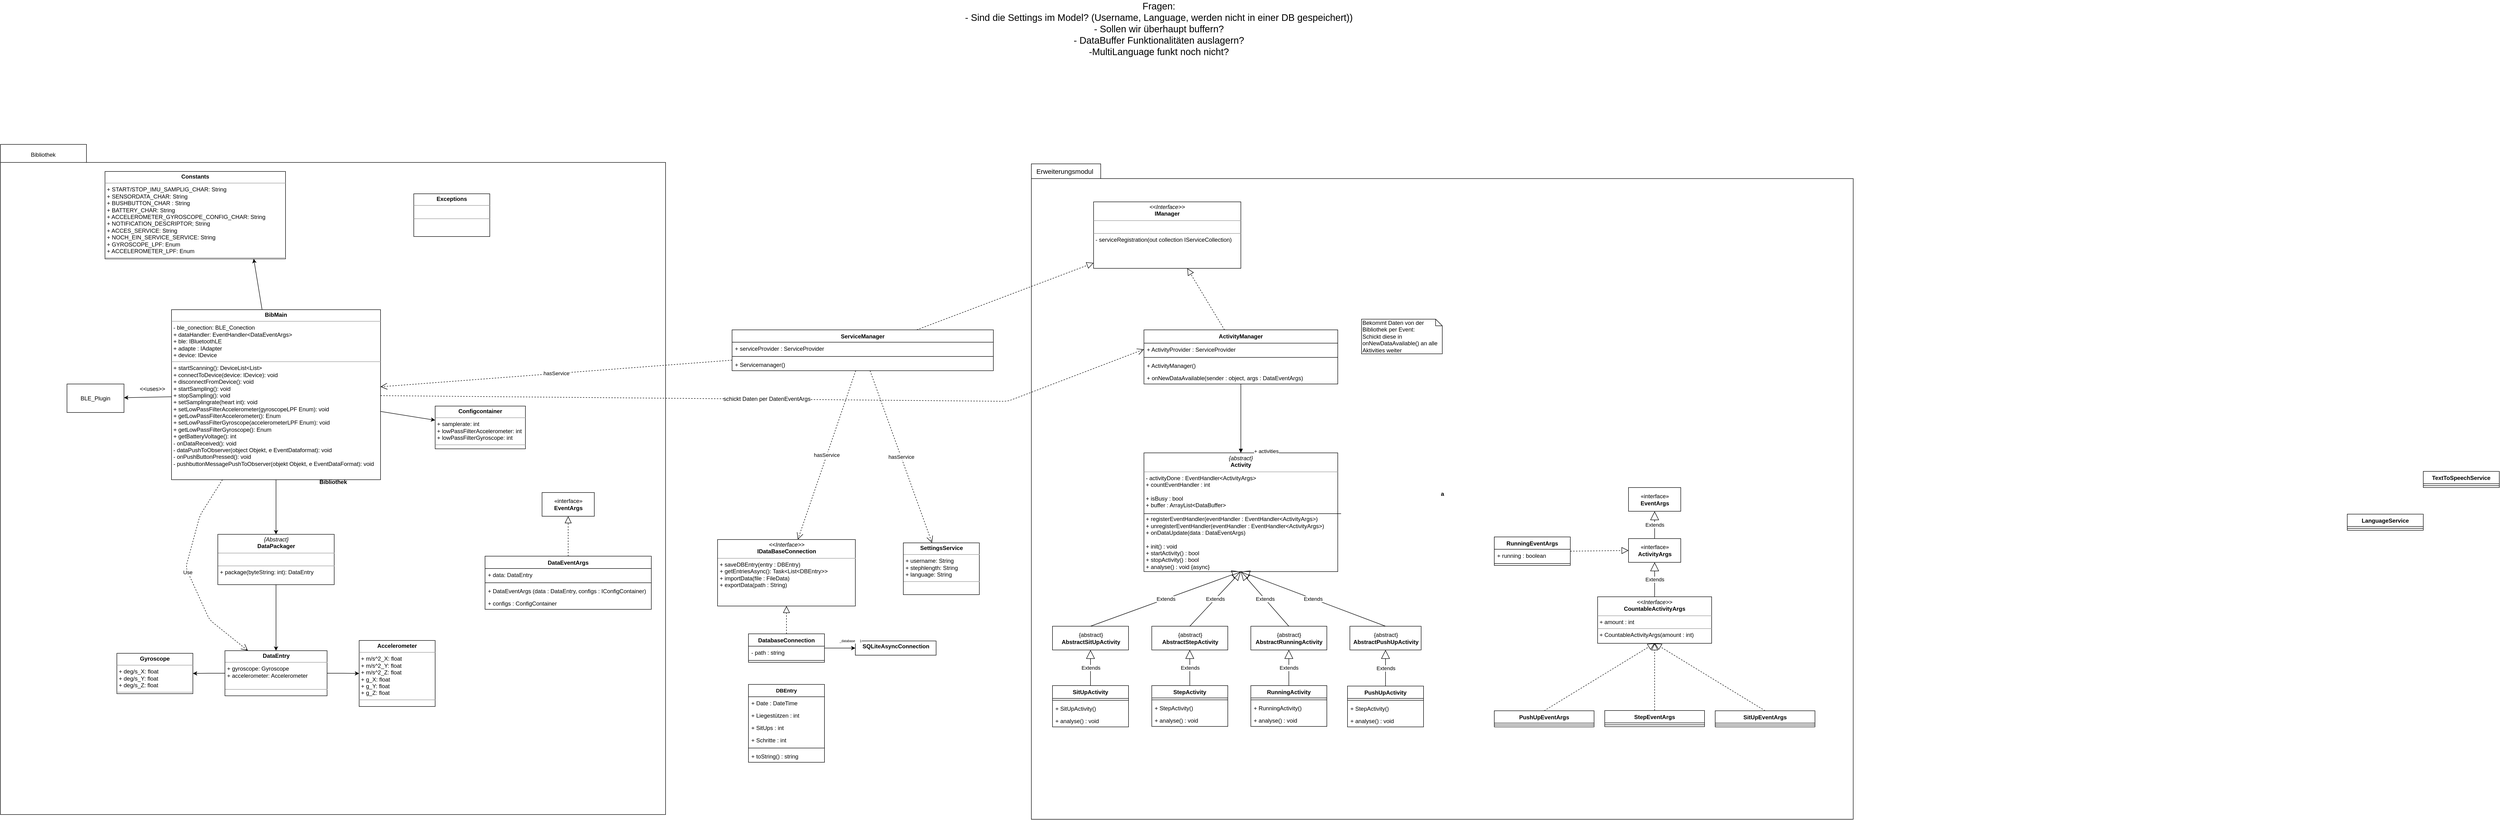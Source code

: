 <mxfile version="12.4.0" type="device" pages="1"><diagram id="adMyBay1lu6xidjCouD3" name="Model"><mxGraphModel dx="3846" dy="1765" grid="1" gridSize="10" guides="1" tooltips="1" connect="1" arrows="1" fold="1" page="1" pageScale="1" pageWidth="850" pageHeight="1100" math="0" shadow="0"><root><mxCell id="0"/><mxCell id="1" parent="0"/><mxCell id="sXvjfolYUnGrp_yOVfev-73" value="Bibliothek" style="shape=folder;fontStyle=1;spacingTop=10;tabWidth=181;tabHeight=38;tabPosition=left;html=1;strokeColor=#000000;strokeWidth=1;fontSize=12;" parent="1" vertex="1"><mxGeometry x="-2360" y="-41" width="1400" height="1411" as="geometry"/></mxCell><mxCell id="gOupwa7_WCO_5UHda2sZ-10" value="hasService" style="endArrow=open;endSize=12;dashed=1;html=1;" parent="1" source="sXvjfolYUnGrp_yOVfev-64" target="4jUEhYQWBBL92VZrlt_O-1" edge="1"><mxGeometry width="160" relative="1" as="geometry"><mxPoint x="-559.77" y="126" as="sourcePoint"/><mxPoint x="-800" y="235" as="targetPoint"/></mxGeometry></mxCell><mxCell id="w5dEuc_NeuzI3938pT3K-1" value="a" style="shape=folder;fontStyle=1;spacingTop=10;tabWidth=146;tabHeight=31;tabPosition=left;html=1;" parent="1" vertex="1"><mxGeometry x="-190" width="1730" height="1380" as="geometry"/></mxCell><mxCell id="1QQ3cwLplbujhVV3ZzxS-37" value="«interface»&lt;br&gt;&lt;b&gt;EventArgs&lt;/b&gt;" style="html=1;" parent="1" vertex="1"><mxGeometry x="-1220" y="692" width="110" height="50" as="geometry"/></mxCell><mxCell id="1QQ3cwLplbujhVV3ZzxS-43" value="" style="endArrow=block;dashed=1;endFill=0;endSize=12;html=1;exitX=0.5;exitY=0;exitDx=0;exitDy=0;" parent="1" source="1QQ3cwLplbujhVV3ZzxS-32" target="1QQ3cwLplbujhVV3ZzxS-37" edge="1"><mxGeometry width="160" relative="1" as="geometry"><mxPoint x="-1685" y="-398.5" as="sourcePoint"/><mxPoint x="-1525" y="-398.5" as="targetPoint"/></mxGeometry></mxCell><mxCell id="1QQ3cwLplbujhVV3ZzxS-45" value="&lt;p style=&quot;margin: 0px ; margin-top: 4px ; text-align: center&quot;&gt;&lt;i&gt;{abstract}&lt;/i&gt;&lt;br&gt;&lt;b&gt;Activity&lt;/b&gt;&lt;/p&gt;&lt;hr size=&quot;1&quot;&gt;&lt;p style=&quot;margin: 0px ; margin-left: 4px&quot;&gt;&lt;span&gt;- activityDone : EventHandler&amp;lt;ActivityArgs&amp;gt;&lt;/span&gt;&lt;br&gt;&lt;/p&gt;&lt;p style=&quot;margin: 0px ; margin-left: 4px&quot;&gt;&lt;span&gt;+ countEventHandler : int&lt;/span&gt;&lt;/p&gt;&lt;p style=&quot;margin: 0px ; margin-left: 4px&quot;&gt;&lt;br&gt;&lt;/p&gt;&lt;p style=&quot;margin: 0px ; margin-left: 4px&quot;&gt;&lt;span&gt;+ isBusy : bool&lt;/span&gt;&lt;/p&gt;&lt;p style=&quot;margin: 0px ; margin-left: 4px&quot;&gt;&lt;span&gt;+ buffer : ArrayList&amp;lt;DataBuffer&amp;gt;&amp;nbsp;&lt;/span&gt;&lt;/p&gt;&lt;p style=&quot;margin: 0px ; margin-left: 4px&quot;&gt;&lt;span&gt;&lt;br&gt;&lt;/span&gt;&lt;/p&gt;&lt;p style=&quot;margin: 0px ; margin-left: 4px&quot;&gt;&lt;span&gt;+ registerEventHandler(eventHandler : EventHandler&amp;lt;ActivityArgs&amp;gt;)&lt;/span&gt;&lt;/p&gt;&lt;p style=&quot;margin: 0px ; margin-left: 4px&quot;&gt;+ unregisterEventHandler(eventHandler : EventHandler&amp;lt;ActivityArgs&amp;gt;)&lt;/p&gt;&lt;p style=&quot;margin: 0px ; margin-left: 4px&quot;&gt;+ onDataUpdate(data : DataEventArgs)&lt;br&gt;&lt;/p&gt;&lt;p style=&quot;margin: 0px ; margin-left: 4px&quot;&gt;&lt;br&gt;&lt;/p&gt;&lt;p style=&quot;margin: 0px ; margin-left: 4px&quot;&gt;+ init() : void&lt;/p&gt;&lt;p style=&quot;margin: 0px ; margin-left: 4px&quot;&gt;&lt;span&gt;+ startActivity() : bool&lt;/span&gt;&lt;/p&gt;&lt;p style=&quot;margin: 0px ; margin-left: 4px&quot;&gt;&lt;span&gt;+ stopActivity() : bool&lt;/span&gt;&lt;/p&gt;&lt;p style=&quot;margin: 0px ; margin-left: 4px&quot;&gt;+ analyse() : void {async}&lt;span&gt;&lt;br&gt;&lt;/span&gt;&lt;/p&gt;&lt;p style=&quot;margin: 0px ; margin-left: 4px&quot;&gt;&lt;br&gt;&lt;/p&gt;" style="verticalAlign=top;align=left;overflow=fill;fontSize=12;fontFamily=Helvetica;html=1;" parent="1" vertex="1"><mxGeometry x="47" y="608.5" width="408" height="250" as="geometry"/></mxCell><mxCell id="1QQ3cwLplbujhVV3ZzxS-46" value="PushUpActivity" style="swimlane;fontStyle=1;align=center;verticalAlign=top;childLayout=stackLayout;horizontal=1;startSize=26;horizontalStack=0;resizeParent=1;resizeParentMax=0;resizeLast=0;collapsible=1;marginBottom=0;" parent="1" vertex="1"><mxGeometry x="475.5" y="1099.5" width="160" height="86" as="geometry"/></mxCell><mxCell id="1QQ3cwLplbujhVV3ZzxS-48" value="" style="line;strokeWidth=1;fillColor=none;align=left;verticalAlign=middle;spacingTop=-1;spacingLeft=3;spacingRight=3;rotatable=0;labelPosition=right;points=[];portConstraint=eastwest;" parent="1QQ3cwLplbujhVV3ZzxS-46" vertex="1"><mxGeometry y="26" width="160" height="8" as="geometry"/></mxCell><mxCell id="1QQ3cwLplbujhVV3ZzxS-112" value="+ StepActivity()" style="text;strokeColor=none;fillColor=none;align=left;verticalAlign=top;spacingLeft=4;spacingRight=4;overflow=hidden;rotatable=0;points=[[0,0.5],[1,0.5]];portConstraint=eastwest;" parent="1QQ3cwLplbujhVV3ZzxS-46" vertex="1"><mxGeometry y="34" width="160" height="26" as="geometry"/></mxCell><mxCell id="1QQ3cwLplbujhVV3ZzxS-114" value="+ analyse() : void" style="text;strokeColor=none;fillColor=none;align=left;verticalAlign=top;spacingLeft=4;spacingRight=4;overflow=hidden;rotatable=0;points=[[0,0.5],[1,0.5]];portConstraint=eastwest;" parent="1QQ3cwLplbujhVV3ZzxS-46" vertex="1"><mxGeometry y="60" width="160" height="26" as="geometry"/></mxCell><mxCell id="1QQ3cwLplbujhVV3ZzxS-94" value="RunningActivity" style="swimlane;fontStyle=1;align=center;verticalAlign=top;childLayout=stackLayout;horizontal=1;startSize=26;horizontalStack=0;resizeParent=1;resizeParentMax=0;resizeLast=0;collapsible=1;marginBottom=0;" parent="1" vertex="1"><mxGeometry x="272" y="1098.5" width="160" height="86" as="geometry"/></mxCell><mxCell id="1QQ3cwLplbujhVV3ZzxS-96" value="" style="line;strokeWidth=1;fillColor=none;align=left;verticalAlign=middle;spacingTop=-1;spacingLeft=3;spacingRight=3;rotatable=0;labelPosition=right;points=[];portConstraint=eastwest;" parent="1QQ3cwLplbujhVV3ZzxS-94" vertex="1"><mxGeometry y="26" width="160" height="8" as="geometry"/></mxCell><mxCell id="1QQ3cwLplbujhVV3ZzxS-97" value="+ RunningActivity()" style="text;strokeColor=none;fillColor=none;align=left;verticalAlign=top;spacingLeft=4;spacingRight=4;overflow=hidden;rotatable=0;points=[[0,0.5],[1,0.5]];portConstraint=eastwest;" parent="1QQ3cwLplbujhVV3ZzxS-94" vertex="1"><mxGeometry y="34" width="160" height="26" as="geometry"/></mxCell><mxCell id="1QQ3cwLplbujhVV3ZzxS-113" value="+ analyse() : void" style="text;strokeColor=none;fillColor=none;align=left;verticalAlign=top;spacingLeft=4;spacingRight=4;overflow=hidden;rotatable=0;points=[[0,0.5],[1,0.5]];portConstraint=eastwest;" parent="1QQ3cwLplbujhVV3ZzxS-94" vertex="1"><mxGeometry y="60" width="160" height="26" as="geometry"/></mxCell><mxCell id="1QQ3cwLplbujhVV3ZzxS-102" value="SitUpActivity" style="swimlane;fontStyle=1;align=center;verticalAlign=top;childLayout=stackLayout;horizontal=1;startSize=27;horizontalStack=0;resizeParent=1;resizeParentMax=0;resizeLast=0;collapsible=1;marginBottom=0;" parent="1" vertex="1"><mxGeometry x="-145.5" y="1098.5" width="160" height="87" as="geometry"/></mxCell><mxCell id="1QQ3cwLplbujhVV3ZzxS-104" value="" style="line;strokeWidth=1;fillColor=none;align=left;verticalAlign=middle;spacingTop=-1;spacingLeft=3;spacingRight=3;rotatable=0;labelPosition=right;points=[];portConstraint=eastwest;" parent="1QQ3cwLplbujhVV3ZzxS-102" vertex="1"><mxGeometry y="27" width="160" height="8" as="geometry"/></mxCell><mxCell id="1QQ3cwLplbujhVV3ZzxS-105" value="+ SitUpActivity()" style="text;strokeColor=none;fillColor=none;align=left;verticalAlign=top;spacingLeft=4;spacingRight=4;overflow=hidden;rotatable=0;points=[[0,0.5],[1,0.5]];portConstraint=eastwest;" parent="1QQ3cwLplbujhVV3ZzxS-102" vertex="1"><mxGeometry y="35" width="160" height="26" as="geometry"/></mxCell><mxCell id="1QQ3cwLplbujhVV3ZzxS-116" value="+ analyse() : void" style="text;strokeColor=none;fillColor=none;align=left;verticalAlign=top;spacingLeft=4;spacingRight=4;overflow=hidden;rotatable=0;points=[[0,0.5],[1,0.5]];portConstraint=eastwest;" parent="1QQ3cwLplbujhVV3ZzxS-102" vertex="1"><mxGeometry y="61" width="160" height="26" as="geometry"/></mxCell><mxCell id="1QQ3cwLplbujhVV3ZzxS-98" value="StepActivity" style="swimlane;fontStyle=1;align=center;verticalAlign=top;childLayout=stackLayout;horizontal=1;startSize=26;horizontalStack=0;resizeParent=1;resizeParentMax=0;resizeLast=0;collapsible=1;marginBottom=0;" parent="1" vertex="1"><mxGeometry x="63.5" y="1098.5" width="160" height="86" as="geometry"/></mxCell><mxCell id="1QQ3cwLplbujhVV3ZzxS-100" value="" style="line;strokeWidth=1;fillColor=none;align=left;verticalAlign=middle;spacingTop=-1;spacingLeft=3;spacingRight=3;rotatable=0;labelPosition=right;points=[];portConstraint=eastwest;" parent="1QQ3cwLplbujhVV3ZzxS-98" vertex="1"><mxGeometry y="26" width="160" height="8" as="geometry"/></mxCell><mxCell id="1QQ3cwLplbujhVV3ZzxS-111" value="+ StepActivity()" style="text;strokeColor=none;fillColor=none;align=left;verticalAlign=top;spacingLeft=4;spacingRight=4;overflow=hidden;rotatable=0;points=[[0,0.5],[1,0.5]];portConstraint=eastwest;" parent="1QQ3cwLplbujhVV3ZzxS-98" vertex="1"><mxGeometry y="34" width="160" height="26" as="geometry"/></mxCell><mxCell id="1QQ3cwLplbujhVV3ZzxS-115" value="+ analyse() : void" style="text;strokeColor=none;fillColor=none;align=left;verticalAlign=top;spacingLeft=4;spacingRight=4;overflow=hidden;rotatable=0;points=[[0,0.5],[1,0.5]];portConstraint=eastwest;" parent="1QQ3cwLplbujhVV3ZzxS-98" vertex="1"><mxGeometry y="60" width="160" height="26" as="geometry"/></mxCell><mxCell id="1QQ3cwLplbujhVV3ZzxS-50" value="«interface»&lt;br&gt;&lt;b&gt;EventArgs&lt;/b&gt;" style="html=1;" parent="1" vertex="1"><mxGeometry x="1067" y="681.5" width="110" height="50" as="geometry"/></mxCell><mxCell id="1QQ3cwLplbujhVV3ZzxS-51" value="PushUpEventArgs" style="swimlane;fontStyle=1;align=center;verticalAlign=top;childLayout=stackLayout;horizontal=1;startSize=26;horizontalStack=0;resizeParent=1;resizeParentMax=0;resizeLast=0;collapsible=1;marginBottom=0;" parent="1" vertex="1"><mxGeometry x="784.5" y="1151.5" width="210" height="34" as="geometry"><mxRectangle x="20" y="777" width="140" height="26" as="alternateBounds"/></mxGeometry></mxCell><mxCell id="1QQ3cwLplbujhVV3ZzxS-53" value="" style="line;strokeWidth=1;fillColor=none;align=left;verticalAlign=middle;spacingTop=-1;spacingLeft=3;spacingRight=3;rotatable=0;labelPosition=right;points=[];portConstraint=eastwest;" parent="1QQ3cwLplbujhVV3ZzxS-51" vertex="1"><mxGeometry y="26" width="210" height="8" as="geometry"/></mxCell><mxCell id="1QQ3cwLplbujhVV3ZzxS-66" value="SitUpEventArgs" style="swimlane;fontStyle=1;align=center;verticalAlign=top;childLayout=stackLayout;horizontal=1;startSize=26;horizontalStack=0;resizeParent=1;resizeParentMax=0;resizeLast=0;collapsible=1;marginBottom=0;" parent="1" vertex="1"><mxGeometry x="1249.5" y="1151.5" width="210" height="34" as="geometry"/></mxCell><mxCell id="1QQ3cwLplbujhVV3ZzxS-69" value="" style="line;strokeWidth=1;fillColor=none;align=left;verticalAlign=middle;spacingTop=-1;spacingLeft=3;spacingRight=3;rotatable=0;labelPosition=right;points=[];portConstraint=eastwest;" parent="1QQ3cwLplbujhVV3ZzxS-66" vertex="1"><mxGeometry y="26" width="210" height="8" as="geometry"/></mxCell><mxCell id="1QQ3cwLplbujhVV3ZzxS-73" value="RunningEventArgs" style="swimlane;fontStyle=1;align=center;verticalAlign=top;childLayout=stackLayout;horizontal=1;startSize=26;horizontalStack=0;resizeParent=1;resizeParentMax=0;resizeLast=0;collapsible=1;marginBottom=0;" parent="1" vertex="1"><mxGeometry x="784.5" y="785.5" width="160" height="60" as="geometry"/></mxCell><mxCell id="1QQ3cwLplbujhVV3ZzxS-74" value="+ running : boolean" style="text;strokeColor=none;fillColor=none;align=left;verticalAlign=top;spacingLeft=4;spacingRight=4;overflow=hidden;rotatable=0;points=[[0,0.5],[1,0.5]];portConstraint=eastwest;" parent="1QQ3cwLplbujhVV3ZzxS-73" vertex="1"><mxGeometry y="26" width="160" height="26" as="geometry"/></mxCell><mxCell id="1QQ3cwLplbujhVV3ZzxS-76" value="" style="line;strokeWidth=1;fillColor=none;align=left;verticalAlign=middle;spacingTop=-1;spacingLeft=3;spacingRight=3;rotatable=0;labelPosition=right;points=[];portConstraint=eastwest;" parent="1QQ3cwLplbujhVV3ZzxS-73" vertex="1"><mxGeometry y="52" width="160" height="8" as="geometry"/></mxCell><mxCell id="1QQ3cwLplbujhVV3ZzxS-79" value="«interface»&lt;br&gt;&lt;b&gt;ActivityArgs&lt;br&gt;&lt;/b&gt;" style="html=1;" parent="1" vertex="1"><mxGeometry x="1067" y="789" width="110" height="50" as="geometry"/></mxCell><mxCell id="1QQ3cwLplbujhVV3ZzxS-81" value="Extends" style="endArrow=block;endSize=16;endFill=0;html=1;entryX=0.5;entryY=1;entryDx=0;entryDy=0;exitX=0.5;exitY=0;exitDx=0;exitDy=0;" parent="1" source="1QQ3cwLplbujhVV3ZzxS-79" target="1QQ3cwLplbujhVV3ZzxS-50" edge="1"><mxGeometry width="160" relative="1" as="geometry"><mxPoint x="1359.5" y="801.5" as="sourcePoint"/><mxPoint x="1519.5" y="791.5" as="targetPoint"/></mxGeometry></mxCell><mxCell id="1QQ3cwLplbujhVV3ZzxS-83" value="StepEventArgs" style="swimlane;fontStyle=1;align=center;verticalAlign=top;childLayout=stackLayout;horizontal=1;startSize=26;horizontalStack=0;resizeParent=1;resizeParentMax=0;resizeLast=0;collapsible=1;marginBottom=0;" parent="1" vertex="1"><mxGeometry x="1017" y="1151" width="210" height="34" as="geometry"/></mxCell><mxCell id="1QQ3cwLplbujhVV3ZzxS-85" value="" style="line;strokeWidth=1;fillColor=none;align=left;verticalAlign=middle;spacingTop=-1;spacingLeft=3;spacingRight=3;rotatable=0;labelPosition=right;points=[];portConstraint=eastwest;" parent="1QQ3cwLplbujhVV3ZzxS-83" vertex="1"><mxGeometry y="26" width="210" height="8" as="geometry"/></mxCell><mxCell id="1QQ3cwLplbujhVV3ZzxS-87" value="&lt;p style=&quot;margin: 0px ; margin-top: 4px ; text-align: center&quot;&gt;&lt;i&gt;&amp;lt;&amp;lt;Interface&amp;gt;&amp;gt;&lt;/i&gt;&lt;br&gt;&lt;b&gt;CountableActivityArgs&lt;/b&gt;&lt;/p&gt;&lt;hr size=&quot;1&quot;&gt;&lt;p style=&quot;margin: 0px ; margin-left: 4px&quot;&gt;+ amount : int&lt;/p&gt;&lt;hr size=&quot;1&quot;&gt;&lt;p style=&quot;margin: 0px ; margin-left: 4px&quot;&gt;+ CountableActivityArgs(amount : int)&lt;/p&gt;" style="verticalAlign=top;align=left;overflow=fill;fontSize=12;fontFamily=Helvetica;html=1;" parent="1" vertex="1"><mxGeometry x="1002" y="911.5" width="240" height="98" as="geometry"/></mxCell><mxCell id="1QQ3cwLplbujhVV3ZzxS-88" value="Extends" style="endArrow=block;endSize=16;endFill=0;html=1;entryX=0.5;entryY=1;entryDx=0;entryDy=0;exitX=0.5;exitY=0;exitDx=0;exitDy=0;" parent="1" source="1QQ3cwLplbujhVV3ZzxS-87" target="1QQ3cwLplbujhVV3ZzxS-79" edge="1"><mxGeometry width="160" relative="1" as="geometry"><mxPoint x="1189.5" y="871.5" as="sourcePoint"/><mxPoint x="1349.5" y="871.5" as="targetPoint"/></mxGeometry></mxCell><mxCell id="1QQ3cwLplbujhVV3ZzxS-89" value="" style="endArrow=block;dashed=1;endFill=0;endSize=12;html=1;exitX=0.5;exitY=0;exitDx=0;exitDy=0;entryX=0.5;entryY=1;entryDx=0;entryDy=0;" parent="1" source="1QQ3cwLplbujhVV3ZzxS-83" target="1QQ3cwLplbujhVV3ZzxS-87" edge="1"><mxGeometry width="160" relative="1" as="geometry"><mxPoint x="1399.5" y="1021.5" as="sourcePoint"/><mxPoint x="1559.5" y="1021.5" as="targetPoint"/></mxGeometry></mxCell><mxCell id="1QQ3cwLplbujhVV3ZzxS-90" value="" style="endArrow=block;dashed=1;endFill=0;endSize=12;html=1;entryX=0.5;entryY=1;entryDx=0;entryDy=0;exitX=0.5;exitY=0;exitDx=0;exitDy=0;" parent="1" source="1QQ3cwLplbujhVV3ZzxS-51" target="1QQ3cwLplbujhVV3ZzxS-87" edge="1"><mxGeometry width="160" relative="1" as="geometry"><mxPoint x="1094.5" y="1098.5" as="sourcePoint"/><mxPoint x="1269.5" y="1031.5" as="targetPoint"/></mxGeometry></mxCell><mxCell id="1QQ3cwLplbujhVV3ZzxS-91" value="" style="endArrow=block;dashed=1;endFill=0;endSize=12;html=1;entryX=0.5;entryY=1;entryDx=0;entryDy=0;exitX=0.5;exitY=0;exitDx=0;exitDy=0;" parent="1" source="1QQ3cwLplbujhVV3ZzxS-66" target="1QQ3cwLplbujhVV3ZzxS-87" edge="1"><mxGeometry width="160" relative="1" as="geometry"><mxPoint x="1394.5" y="1118.5" as="sourcePoint"/><mxPoint x="1299.5" y="1019.5" as="targetPoint"/></mxGeometry></mxCell><mxCell id="1QQ3cwLplbujhVV3ZzxS-93" value="" style="endArrow=block;dashed=1;endFill=0;endSize=12;html=1;exitX=1;exitY=0.5;exitDx=0;exitDy=0;entryX=0;entryY=0.5;entryDx=0;entryDy=0;" parent="1" source="1QQ3cwLplbujhVV3ZzxS-73" target="1QQ3cwLplbujhVV3ZzxS-79" edge="1"><mxGeometry width="160" relative="1" as="geometry"><mxPoint x="1009.5" y="901.5" as="sourcePoint"/><mxPoint x="1169.5" y="901.5" as="targetPoint"/></mxGeometry></mxCell><mxCell id="1QQ3cwLplbujhVV3ZzxS-135" value="+ activities" style="endArrow=block;endFill=1;html=1;align=left;verticalAlign=top;entryX=0.5;entryY=0;entryDx=0;entryDy=0;" parent="1" source="1QQ3cwLplbujhVV3ZzxS-1" target="1QQ3cwLplbujhVV3ZzxS-45" edge="1"><mxGeometry x="0.767" y="26" relative="1" as="geometry"><mxPoint x="465" y="562.5" as="sourcePoint"/><mxPoint x="695" y="732.5" as="targetPoint"/><mxPoint as="offset"/></mxGeometry></mxCell><mxCell id="1QQ3cwLplbujhVV3ZzxS-141" value="&lt;font style=&quot;font-size: 20px&quot;&gt;Fragen:&lt;br&gt;- Sind die Settings im Model? (Username, Language, werden nicht in einer DB gespeichert))&lt;br&gt;- Sollen wir überhaupt buffern?&lt;br&gt;- DataBuffer Funktionalitäten auslagern?&lt;br&gt;-MultiLanguage funkt noch nicht?&lt;br&gt;&lt;/font&gt;" style="text;html=1;align=center;verticalAlign=middle;resizable=0;points=[];;autosize=1;" parent="1" vertex="1"><mxGeometry x="-337.5" y="-330" width="830" height="90" as="geometry"/></mxCell><mxCell id="n2-QzeIZX0uXDNsSAh_k-9" value="{abstract}&lt;br&gt;&lt;b&gt;AbstractSitUpActivity&lt;/b&gt;" style="html=1;" parent="1" vertex="1"><mxGeometry x="-145.5" y="973.5" width="160" height="50" as="geometry"/></mxCell><mxCell id="n2-QzeIZX0uXDNsSAh_k-11" value="{abstract}&lt;br&gt;&lt;b&gt;AbstractPushUpActivity&lt;/b&gt;" style="html=1;" parent="1" vertex="1"><mxGeometry x="480.5" y="973.5" width="150" height="50" as="geometry"/></mxCell><mxCell id="n2-QzeIZX0uXDNsSAh_k-12" value="{abstract}&lt;br&gt;&lt;b&gt;AbstractRunningActivity&lt;/b&gt;" style="html=1;" parent="1" vertex="1"><mxGeometry x="272" y="973.5" width="160" height="50" as="geometry"/></mxCell><mxCell id="n2-QzeIZX0uXDNsSAh_k-14" value="{abstract}&lt;br&gt;&lt;b&gt;AbstractStepActivity&lt;/b&gt;" style="html=1;" parent="1" vertex="1"><mxGeometry x="63.5" y="973.5" width="160" height="50" as="geometry"/></mxCell><mxCell id="n2-QzeIZX0uXDNsSAh_k-16" value="Extends" style="endArrow=block;endSize=16;endFill=0;html=1;exitX=0.5;exitY=0;exitDx=0;exitDy=0;entryX=0.5;entryY=1;entryDx=0;entryDy=0;" parent="1" source="1QQ3cwLplbujhVV3ZzxS-102" target="n2-QzeIZX0uXDNsSAh_k-9" edge="1"><mxGeometry width="160" relative="1" as="geometry"><mxPoint x="72" y="908.5" as="sourcePoint"/><mxPoint x="-38" y="1038.5" as="targetPoint"/></mxGeometry></mxCell><mxCell id="n2-QzeIZX0uXDNsSAh_k-17" value="Extends" style="endArrow=block;endSize=16;endFill=0;html=1;exitX=0.5;exitY=0;exitDx=0;exitDy=0;entryX=0.5;entryY=1;entryDx=0;entryDy=0;" parent="1" source="1QQ3cwLplbujhVV3ZzxS-98" target="n2-QzeIZX0uXDNsSAh_k-14" edge="1"><mxGeometry width="160" relative="1" as="geometry"><mxPoint x="138" y="967.5" as="sourcePoint"/><mxPoint x="346" y="902" as="targetPoint"/></mxGeometry></mxCell><mxCell id="n2-QzeIZX0uXDNsSAh_k-18" value="Extends" style="endArrow=block;endSize=16;endFill=0;html=1;exitX=0.5;exitY=0;exitDx=0;exitDy=0;entryX=0.5;entryY=1;entryDx=0;entryDy=0;" parent="1" source="1QQ3cwLplbujhVV3ZzxS-94" target="n2-QzeIZX0uXDNsSAh_k-12" edge="1"><mxGeometry width="160" relative="1" as="geometry"><mxPoint x="162" y="1085.5" as="sourcePoint"/><mxPoint x="265" y="868.5" as="targetPoint"/></mxGeometry></mxCell><mxCell id="n2-QzeIZX0uXDNsSAh_k-19" value="Extends" style="endArrow=block;endSize=16;endFill=0;html=1;exitX=0.5;exitY=0;exitDx=0;exitDy=0;entryX=0.5;entryY=1;entryDx=0;entryDy=0;" parent="1" source="1QQ3cwLplbujhVV3ZzxS-46" target="n2-QzeIZX0uXDNsSAh_k-11" edge="1"><mxGeometry width="160" relative="1" as="geometry"><mxPoint x="332" y="1085.5" as="sourcePoint"/><mxPoint x="265" y="868.5" as="targetPoint"/></mxGeometry></mxCell><mxCell id="sXvjfolYUnGrp_yOVfev-1" value="Extends" style="endArrow=block;endSize=16;endFill=0;html=1;exitX=0.5;exitY=0;exitDx=0;exitDy=0;entryX=0.5;entryY=1;entryDx=0;entryDy=0;" parent="1" source="n2-QzeIZX0uXDNsSAh_k-11" target="1QQ3cwLplbujhVV3ZzxS-45" edge="1"><mxGeometry width="160" relative="1" as="geometry"><mxPoint x="657" y="886.5" as="sourcePoint"/><mxPoint x="322" y="878.5" as="targetPoint"/></mxGeometry></mxCell><mxCell id="sXvjfolYUnGrp_yOVfev-2" value="Extends" style="endArrow=block;endSize=16;endFill=0;html=1;exitX=0.5;exitY=0;exitDx=0;exitDy=0;entryX=0.5;entryY=1;entryDx=0;entryDy=0;" parent="1" source="n2-QzeIZX0uXDNsSAh_k-12" target="1QQ3cwLplbujhVV3ZzxS-45" edge="1"><mxGeometry width="160" relative="1" as="geometry"><mxPoint x="332" y="1085.5" as="sourcePoint"/><mxPoint x="265" y="868.5" as="targetPoint"/></mxGeometry></mxCell><mxCell id="sXvjfolYUnGrp_yOVfev-3" value="Extends" style="endArrow=block;endSize=16;endFill=0;html=1;exitX=0.5;exitY=0;exitDx=0;exitDy=0;entryX=0.5;entryY=1;entryDx=0;entryDy=0;" parent="1" source="n2-QzeIZX0uXDNsSAh_k-14" target="1QQ3cwLplbujhVV3ZzxS-45" edge="1"><mxGeometry width="160" relative="1" as="geometry"><mxPoint x="342" y="1095.5" as="sourcePoint"/><mxPoint x="252" y="888.5" as="targetPoint"/></mxGeometry></mxCell><mxCell id="sXvjfolYUnGrp_yOVfev-4" value="Extends" style="endArrow=block;endSize=16;endFill=0;html=1;exitX=0.5;exitY=0;exitDx=0;exitDy=0;entryX=0.5;entryY=1;entryDx=0;entryDy=0;" parent="1" source="n2-QzeIZX0uXDNsSAh_k-9" target="1QQ3cwLplbujhVV3ZzxS-45" edge="1"><mxGeometry width="160" relative="1" as="geometry"><mxPoint x="68" y="1075.5" as="sourcePoint"/><mxPoint x="1" y="858.5" as="targetPoint"/></mxGeometry></mxCell><mxCell id="sXvjfolYUnGrp_yOVfev-15" value="&lt;p style=&quot;margin: 0px ; margin-top: 4px ; text-align: center&quot;&gt;&lt;i&gt;&amp;lt;&amp;lt;Interface&amp;gt;&amp;gt;&lt;/i&gt;&lt;br&gt;&lt;b&gt;IDataBaseConnection&lt;/b&gt;&lt;/p&gt;&lt;hr size=&quot;1&quot;&gt;&lt;p style=&quot;margin: 0px ; margin-left: 4px&quot;&gt;+ saveDBEntry(entry : DBEntry)&lt;/p&gt;&lt;p style=&quot;margin: 0px ; margin-left: 4px&quot;&gt;+ getEntriesAsync(): Task&amp;lt;List&amp;lt;DBEntry&amp;gt;&amp;gt;&lt;/p&gt;&lt;p style=&quot;margin: 0px ; margin-left: 4px&quot;&gt;+ importData(file : FileData)&amp;nbsp;&lt;/p&gt;&lt;p style=&quot;margin: 0px ; margin-left: 4px&quot;&gt;+ exportData(path : String)&lt;/p&gt;&lt;p style=&quot;margin: 0px ; margin-left: 4px&quot;&gt;&lt;span style=&quot;color: rgba(0 , 0 , 0 , 0) ; font-family: monospace ; font-size: 0px&quot;&gt;3CmxGraphModel%3E%3Croot%3E%3CmxCell%20id%3D%220%22%2F%3E%3CmxCell%20id%3D%221%22%20parent%3D%220%22%2F%3E%3CmxCell%20id%3D%222%22%20value%3D%22%2B%20getEntriesAsync()%3A%20Task%26lt%3BList%26lt%3BDBEntry%26gt%3B%26gt%3B%22%20style%3D%22text%3BstrokeColor%3Dnone%3BfillColor%3Dnone%3Balign%3Dleft%3BverticalAlign%3Dtop%3BspacingLeft%3D4%3BspacingRight%3D4%3Boverflow%3Dhidden%3Brotatable%3D0%3Bpoints%3D%5B%5B0%2C0.5%5D%2C%5B1%2C0.5%5D%5D%3BportConstraint%3Deastwest%3B%22%20vertex%3D%221%22%20parent%3D%221%22%3E%3CmxGeometry%20x%3D%221080%22%20y%3D%22493%22%20width%3D%22250%22%20height%3D%2226%22%20as%3D%22geometry%22%2F%3E%3C%2FmxCell%3E%3C%2Froot%3E%3C%2FmxGraphModel%3E&lt;/span&gt;&lt;/p&gt;&lt;span style=&quot;color: rgba(0 , 0 , 0 , 0) ; font-family: monospace ; font-size: 0px&quot;&gt;%3CmxGraphModel%3E%3Croot%3E%3CmxCell%20id%3D%220%22%2F%3E%3CmxCell%20id%3D%221%22%20parent%3D%220%22%2F%3E%3CmxCell%20id%3D%222%22%20value%3D%22%2B%20getEntriesAsync()%3A%20Task%26lt%3BList%26lt%3BDBEntry%26gt%3B%26gt%3B%22%20style%3D%22text%3BstrokeColor%3Dnone%3BfillColor%3Dnone%3Balign%3Dleft%3BverticalAlign%3Dtop%3BspacingLeft%3D4%3BspacingRight%3D4%3Boverflow%3Dhidden%3Brotatable%3D0%3Bpoints%3D%5B%5B0%2C0.5%5D%2C%5B1%2C0.5%5D%5D%3BportConstraint%3Deastwest%3B%22%20vertex%3D%221%22%20parent%3D%221%22%3E%3CmxGeometry%20x%3D%221080%22%20y%3D%22493%22%20width%3D%22250%22%20height%3D%2226%22%20as%3D%22geometry%22%2F%3E%3C%2FmxCell%3E%3C%2Froot%3E%3C%2FmxGraphModel%3E&lt;/span&gt;&lt;span style=&quot;color: rgba(0 , 0 , 0 , 0) ; font-family: monospace ; font-size: 0px&quot;&gt;%3CmxGraphModel%3E%3Croot%3E%3CmxCell%20id%3D%220%22%2F%3E%3CmxCell%20id%3D%221%22%20parent%3D%220%22%2F%3E%3CmxCell%20id%3D%222%22%20value%3D%22%2B%20getEntriesAsync()%3A%20Task%26lt%3BList%26lt%3BDBEntry%26gt%3B%26gt%3B%22%20style%3D%22text%3BstrokeColor%3Dnone%3BfillColor%3Dnone%3Balign%3Dleft%3BverticalAlign%3Dtop%3BspacingLeft%3D4%3BspacingRight%3D4%3Boverflow%3Dhidden%3Brotatable%3D0%3Bpoints%3D%5B%5B0%2C0.5%5D%2C%5B1%2C0.5%5D%5D%3BportConstraint%3Deastwest%3B%22%20vertex%3D%221%22%20parent%3D%221%22%3E%3CmxGeometry%20x%3D%221080%22%20y%3D%22493%22%20width%3D%22250%22%20height%3D%2226%22%20as%3D%22geometry%22%2F%3E%3C%2FmxCell%3E%3C%2Froot%3E%3C%2FmxGraphModel%3E&lt;/span&gt;" style="verticalAlign=top;align=left;overflow=fill;fontSize=12;fontFamily=Helvetica;html=1;" parent="1" vertex="1"><mxGeometry x="-850.5" y="791" width="290" height="140" as="geometry"/></mxCell><mxCell id="sXvjfolYUnGrp_yOVfev-22" value="&lt;p style=&quot;margin: 0px ; margin-top: 4px ; text-align: center&quot;&gt;&lt;b&gt;SQLiteAsyncConnection&lt;/b&gt;&lt;/p&gt;" style="verticalAlign=top;align=left;overflow=fill;fontSize=12;fontFamily=Helvetica;html=1;" parent="1" vertex="1"><mxGeometry x="-560.5" y="1004.5" width="170" height="30" as="geometry"/></mxCell><mxCell id="sXvjfolYUnGrp_yOVfev-26" value="" style="endArrow=block;dashed=1;endFill=0;endSize=12;html=1;" parent="1" source="sXvjfolYUnGrp_yOVfev-16" target="sXvjfolYUnGrp_yOVfev-15" edge="1"><mxGeometry width="160" relative="1" as="geometry"><mxPoint x="-386.5" y="850.5" as="sourcePoint"/><mxPoint x="-346.5" y="875.5" as="targetPoint"/></mxGeometry></mxCell><mxCell id="sXvjfolYUnGrp_yOVfev-36" value="_database&amp;nbsp; &amp;nbsp; &amp;nbsp;1" style="rounded=0;orthogonalLoop=1;jettySize=auto;html=1;entryX=0;entryY=0.5;entryDx=0;entryDy=0;exitX=1;exitY=0.154;exitDx=0;exitDy=0;exitPerimeter=0;fontStyle=0;fontSize=7;" parent="1" source="sXvjfolYUnGrp_yOVfev-17" target="sXvjfolYUnGrp_yOVfev-22" edge="1"><mxGeometry x="0.684" y="15" relative="1" as="geometry"><mxPoint as="offset"/></mxGeometry></mxCell><mxCell id="sXvjfolYUnGrp_yOVfev-16" value="DatabaseConnection" style="swimlane;fontStyle=1;align=center;verticalAlign=top;childLayout=stackLayout;horizontal=1;startSize=26;horizontalStack=0;resizeParent=1;resizeParentMax=0;resizeLast=0;collapsible=1;marginBottom=0;" parent="1" vertex="1"><mxGeometry x="-785.5" y="989.5" width="160" height="60" as="geometry"/></mxCell><mxCell id="sXvjfolYUnGrp_yOVfev-17" value="- path : string" style="text;strokeColor=none;fillColor=none;align=left;verticalAlign=top;spacingLeft=4;spacingRight=4;overflow=hidden;rotatable=0;points=[[0,0.5],[1,0.5]];portConstraint=eastwest;" parent="sXvjfolYUnGrp_yOVfev-16" vertex="1"><mxGeometry y="26" width="160" height="26" as="geometry"/></mxCell><mxCell id="sXvjfolYUnGrp_yOVfev-18" value="" style="line;strokeWidth=1;fillColor=none;align=left;verticalAlign=middle;spacingTop=-1;spacingLeft=3;spacingRight=3;rotatable=0;labelPosition=right;points=[];portConstraint=eastwest;" parent="sXvjfolYUnGrp_yOVfev-16" vertex="1"><mxGeometry y="52" width="160" height="8" as="geometry"/></mxCell><mxCell id="sXvjfolYUnGrp_yOVfev-40" value="DBEntry" style="swimlane;fontStyle=1;align=center;verticalAlign=top;childLayout=stackLayout;horizontal=1;startSize=26;horizontalStack=0;resizeParent=1;resizeParentMax=0;resizeLast=0;collapsible=1;marginBottom=0;fontSize=11;" parent="1" vertex="1"><mxGeometry x="-785.5" y="1096" width="160" height="164" as="geometry"/></mxCell><mxCell id="sXvjfolYUnGrp_yOVfev-41" value="+ Date : DateTime" style="text;strokeColor=none;fillColor=none;align=left;verticalAlign=top;spacingLeft=4;spacingRight=4;overflow=hidden;rotatable=0;points=[[0,0.5],[1,0.5]];portConstraint=eastwest;" parent="sXvjfolYUnGrp_yOVfev-40" vertex="1"><mxGeometry y="26" width="160" height="26" as="geometry"/></mxCell><mxCell id="sXvjfolYUnGrp_yOVfev-45" value="+ Liegestützen : int" style="text;strokeColor=none;fillColor=none;align=left;verticalAlign=top;spacingLeft=4;spacingRight=4;overflow=hidden;rotatable=0;points=[[0,0.5],[1,0.5]];portConstraint=eastwest;" parent="sXvjfolYUnGrp_yOVfev-40" vertex="1"><mxGeometry y="52" width="160" height="26" as="geometry"/></mxCell><mxCell id="sXvjfolYUnGrp_yOVfev-46" value="+ SitUps : int" style="text;strokeColor=none;fillColor=none;align=left;verticalAlign=top;spacingLeft=4;spacingRight=4;overflow=hidden;rotatable=0;points=[[0,0.5],[1,0.5]];portConstraint=eastwest;" parent="sXvjfolYUnGrp_yOVfev-40" vertex="1"><mxGeometry y="78" width="160" height="26" as="geometry"/></mxCell><mxCell id="sXvjfolYUnGrp_yOVfev-44" value="+ Schritte : int" style="text;strokeColor=none;fillColor=none;align=left;verticalAlign=top;spacingLeft=4;spacingRight=4;overflow=hidden;rotatable=0;points=[[0,0.5],[1,0.5]];portConstraint=eastwest;" parent="sXvjfolYUnGrp_yOVfev-40" vertex="1"><mxGeometry y="104" width="160" height="26" as="geometry"/></mxCell><mxCell id="sXvjfolYUnGrp_yOVfev-42" value="" style="line;strokeWidth=1;fillColor=none;align=left;verticalAlign=middle;spacingTop=-1;spacingLeft=3;spacingRight=3;rotatable=0;labelPosition=right;points=[];portConstraint=eastwest;" parent="sXvjfolYUnGrp_yOVfev-40" vertex="1"><mxGeometry y="130" width="160" height="8" as="geometry"/></mxCell><mxCell id="sXvjfolYUnGrp_yOVfev-43" value="+ toString() : string" style="text;strokeColor=none;fillColor=none;align=left;verticalAlign=top;spacingLeft=4;spacingRight=4;overflow=hidden;rotatable=0;points=[[0,0.5],[1,0.5]];portConstraint=eastwest;" parent="sXvjfolYUnGrp_yOVfev-40" vertex="1"><mxGeometry y="138" width="160" height="26" as="geometry"/></mxCell><mxCell id="sXvjfolYUnGrp_yOVfev-48" value="" style="text;strokeColor=none;fillColor=none;align=left;verticalAlign=middle;spacingTop=-1;spacingLeft=4;spacingRight=4;rotatable=0;labelPosition=right;points=[];portConstraint=eastwest;fontSize=11;" parent="1" vertex="1"><mxGeometry x="47" y="729.5" width="415" height="14" as="geometry"/></mxCell><mxCell id="sXvjfolYUnGrp_yOVfev-51" value="" style="line;strokeWidth=1;fillColor=none;align=left;verticalAlign=middle;spacingTop=-1;spacingLeft=3;spacingRight=3;rotatable=0;labelPosition=right;points=[];portConstraint=eastwest;fontSize=11;" parent="1" vertex="1"><mxGeometry x="47" y="732.5" width="415" height="8" as="geometry"/></mxCell><mxCell id="sXvjfolYUnGrp_yOVfev-52" value="LanguageService" style="swimlane;fontStyle=1;align=center;verticalAlign=top;childLayout=stackLayout;horizontal=1;startSize=26;horizontalStack=0;resizeParent=1;resizeParentMax=0;resizeLast=0;collapsible=1;marginBottom=0;" parent="1" vertex="1"><mxGeometry x="2580" y="737.5" width="160" height="34" as="geometry"/></mxCell><mxCell id="sXvjfolYUnGrp_yOVfev-53" value="" style="line;strokeWidth=1;fillColor=none;align=left;verticalAlign=middle;spacingTop=-1;spacingLeft=3;spacingRight=3;rotatable=0;labelPosition=right;points=[];portConstraint=eastwest;" parent="sXvjfolYUnGrp_yOVfev-52" vertex="1"><mxGeometry y="26" width="160" height="8" as="geometry"/></mxCell><mxCell id="sXvjfolYUnGrp_yOVfev-54" value="TextToSpeechService" style="swimlane;fontStyle=1;align=center;verticalAlign=top;childLayout=stackLayout;horizontal=1;startSize=26;horizontalStack=0;resizeParent=1;resizeParentMax=0;resizeLast=0;collapsible=1;marginBottom=0;" parent="1" vertex="1"><mxGeometry x="2740" y="647.5" width="160" height="34" as="geometry"/></mxCell><mxCell id="sXvjfolYUnGrp_yOVfev-55" value="" style="line;strokeWidth=1;fillColor=none;align=left;verticalAlign=middle;spacingTop=-1;spacingLeft=3;spacingRight=3;rotatable=0;labelPosition=right;points=[];portConstraint=eastwest;" parent="sXvjfolYUnGrp_yOVfev-54" vertex="1"><mxGeometry y="26" width="160" height="8" as="geometry"/></mxCell><mxCell id="sXvjfolYUnGrp_yOVfev-64" value="ServiceManager" style="swimlane;fontStyle=1;align=center;verticalAlign=top;childLayout=stackLayout;horizontal=1;startSize=26;horizontalStack=0;resizeParent=1;resizeParentMax=0;resizeLast=0;collapsible=1;marginBottom=0;strokeWidth=1;fontSize=12;" parent="1" vertex="1"><mxGeometry x="-820" y="349.5" width="550" height="86" as="geometry"/></mxCell><mxCell id="sXvjfolYUnGrp_yOVfev-65" value="+ serviceProvider : ServiceProvider" style="text;strokeColor=none;fillColor=none;align=left;verticalAlign=top;spacingLeft=4;spacingRight=4;overflow=hidden;rotatable=0;points=[[0,0.5],[1,0.5]];portConstraint=eastwest;" parent="sXvjfolYUnGrp_yOVfev-64" vertex="1"><mxGeometry y="26" width="550" height="26" as="geometry"/></mxCell><mxCell id="sXvjfolYUnGrp_yOVfev-66" value="" style="line;strokeWidth=1;fillColor=none;align=left;verticalAlign=middle;spacingTop=-1;spacingLeft=3;spacingRight=3;rotatable=0;labelPosition=right;points=[];portConstraint=eastwest;" parent="sXvjfolYUnGrp_yOVfev-64" vertex="1"><mxGeometry y="52" width="550" height="8" as="geometry"/></mxCell><mxCell id="sXvjfolYUnGrp_yOVfev-67" value="+ Servicemanager()" style="text;strokeColor=none;fillColor=none;align=left;verticalAlign=top;spacingLeft=4;spacingRight=4;overflow=hidden;rotatable=0;points=[[0,0.5],[1,0.5]];portConstraint=eastwest;" parent="sXvjfolYUnGrp_yOVfev-64" vertex="1"><mxGeometry y="60" width="550" height="26" as="geometry"/></mxCell><mxCell id="sXvjfolYUnGrp_yOVfev-74" value="schickt Daten per DatenEventArgs" style="endArrow=open;endSize=12;dashed=1;html=1;fontSize=12;entryX=0;entryY=0.5;entryDx=0;entryDy=0;" parent="1" source="4jUEhYQWBBL92VZrlt_O-1" target="n2-QzeIZX0uXDNsSAh_k-1" edge="1"><mxGeometry width="160" relative="1" as="geometry"><mxPoint x="-800" y="210" as="sourcePoint"/><mxPoint x="-400" y="286" as="targetPoint"/><Array as="points"><mxPoint x="-240" y="500"/></Array></mxGeometry></mxCell><mxCell id="XCtTQCzG72HCAti6Qc9I-16" style="edgeStyle=orthogonalEdgeStyle;rounded=0;orthogonalLoop=1;jettySize=auto;html=1;exitX=0.5;exitY=1;exitDx=0;exitDy=0;" parent="1" source="4jUEhYQWBBL92VZrlt_O-1" target="XCtTQCzG72HCAti6Qc9I-15" edge="1"><mxGeometry relative="1" as="geometry"/></mxCell><mxCell id="4jUEhYQWBBL92VZrlt_O-1" value="&lt;p style=&quot;margin: 0px ; margin-top: 4px ; text-align: center&quot;&gt;&lt;b&gt;BibMain&lt;/b&gt;&lt;/p&gt;&lt;hr size=&quot;1&quot;&gt;&lt;p style=&quot;margin: 0px ; margin-left: 4px&quot;&gt;- ble_conection: BLE_Conection&lt;/p&gt;&lt;p style=&quot;margin: 0px ; margin-left: 4px&quot;&gt;+ dataHandler: EventHandler&amp;lt;DataEventArgs&amp;gt;&lt;/p&gt;&lt;p style=&quot;margin: 0px 0px 0px 4px&quot;&gt;+ ble: IBluetoothLE&lt;/p&gt;&lt;p style=&quot;margin: 0px 0px 0px 4px&quot;&gt;+ adapte : IAdapter&lt;/p&gt;&lt;p style=&quot;margin: 0px 0px 0px 4px&quot;&gt;+ device: IDevice&lt;/p&gt;&lt;hr size=&quot;1&quot;&gt;&lt;p style=&quot;margin: 0px 0px 0px 4px&quot;&gt;+ startScanning(): DeviceList&amp;lt;List&amp;gt;&lt;/p&gt;&lt;p style=&quot;margin: 0px 0px 0px 4px&quot;&gt;+ connectToDevice(device: IDevice): void&lt;/p&gt;&lt;p style=&quot;margin: 0px 0px 0px 4px&quot;&gt;+ disconnectFromDevice(): void&amp;nbsp;&lt;/p&gt;&lt;p style=&quot;margin: 0px ; margin-left: 4px&quot;&gt;+ startSampling(): void&lt;/p&gt;&lt;p style=&quot;margin: 0px ; margin-left: 4px&quot;&gt;+ stopSampling(): void&lt;/p&gt;&lt;p style=&quot;margin: 0px ; margin-left: 4px&quot;&gt;+ setSamplingrate(heart int): void&lt;/p&gt;&lt;p style=&quot;margin: 0px ; margin-left: 4px&quot;&gt;+ setLowPassFilterAccelerometer(gyroscopeLPF Enum): void&lt;/p&gt;&lt;p style=&quot;margin: 0px ; margin-left: 4px&quot;&gt;+ getLowPassFilterAccelerometer(): Enum&lt;br&gt;&lt;/p&gt;&lt;p style=&quot;margin: 0px ; margin-left: 4px&quot;&gt;+ setLowPassFilterGyroscope(accelerometerLPF Enum): void&lt;br&gt;&lt;/p&gt;&lt;p style=&quot;margin: 0px ; margin-left: 4px&quot;&gt;+ getLowPassFilterGyroscope(): Enum&lt;br&gt;&lt;/p&gt;&lt;p style=&quot;margin: 0px ; margin-left: 4px&quot;&gt;+ getBatteryVoltage(): int&lt;/p&gt;&lt;p style=&quot;margin: 0px ; margin-left: 4px&quot;&gt;- onDataReceived(): void&lt;/p&gt;&lt;p style=&quot;margin: 0px ; margin-left: 4px&quot;&gt;- dataPushToObserver(object Objekt, e EventDataformat): void&lt;/p&gt;&lt;p style=&quot;margin: 0px ; margin-left: 4px&quot;&gt;- onPushButtonPressed(): void&lt;/p&gt;&lt;p style=&quot;margin: 0px ; margin-left: 4px&quot;&gt;- pushbuttonMessagePushToObserver(objekt Objekt, e EventDataFormat): void&lt;/p&gt;&lt;p style=&quot;margin: 0px ; margin-left: 4px&quot;&gt;&lt;br&gt;&lt;/p&gt;&lt;p style=&quot;margin: 0px ; margin-left: 4px&quot;&gt;&amp;nbsp;&lt;/p&gt;" style="verticalAlign=top;align=left;overflow=fill;fontSize=12;fontFamily=Helvetica;html=1;rounded=0;shadow=0;comic=0;labelBackgroundColor=none;strokeWidth=1" parent="1" vertex="1"><mxGeometry x="-2000" y="307" width="440" height="358" as="geometry"/></mxCell><mxCell id="4jUEhYQWBBL92VZrlt_O-2" value="&lt;p style=&quot;margin: 0px ; margin-top: 4px ; text-align: center&quot;&gt;&lt;b&gt;Constants&lt;/b&gt;&lt;/p&gt;&lt;hr size=&quot;1&quot;&gt;&lt;p style=&quot;margin: 0px ; margin-left: 4px&quot;&gt;+ START/STOP_IMU_SAMPLIG_CHAR: String&lt;/p&gt;&lt;p style=&quot;margin: 0px ; margin-left: 4px&quot;&gt;+ SENSORDATA_CHAR: String&lt;/p&gt;&lt;p style=&quot;margin: 0px ; margin-left: 4px&quot;&gt;+ BUSHBUTTON_CHAR : String&lt;/p&gt;&lt;p style=&quot;margin: 0px ; margin-left: 4px&quot;&gt;+ BATTERY_CHAR: String&lt;br&gt;&lt;/p&gt;&lt;p style=&quot;margin: 0px ; margin-left: 4px&quot;&gt;+ ACCELEROMETER_GYROSCOPE_CONFIG_CHAR: String&lt;/p&gt;&lt;p style=&quot;margin: 0px ; margin-left: 4px&quot;&gt;+ NOTIFICATION_DESCRIPTOR; String&lt;/p&gt;&lt;p style=&quot;margin: 0px ; margin-left: 4px&quot;&gt;+ ACCES_SERVICE: String&lt;/p&gt;&lt;p style=&quot;margin: 0px ; margin-left: 4px&quot;&gt;+ NOCH_EIN_SERVICE_SERVICE: String&lt;/p&gt;&lt;p style=&quot;margin: 0px ; margin-left: 4px&quot;&gt;+ GYROSCOPE_LPF: Enum&lt;/p&gt;&lt;p style=&quot;margin: 0px ; margin-left: 4px&quot;&gt;+ ACCELEROMETER_LPF: Enum&lt;/p&gt;&lt;hr size=&quot;1&quot;&gt;&lt;p style=&quot;margin: 0px ; margin-left: 4px&quot;&gt;&lt;br&gt;&lt;/p&gt;" style="verticalAlign=top;align=left;overflow=fill;fontSize=12;fontFamily=Helvetica;html=1;rounded=0;shadow=0;comic=0;labelBackgroundColor=none;strokeWidth=1" parent="1" vertex="1"><mxGeometry x="-2140" y="16" width="380" height="184" as="geometry"/></mxCell><mxCell id="XCtTQCzG72HCAti6Qc9I-7" style="edgeStyle=orthogonalEdgeStyle;rounded=0;orthogonalLoop=1;jettySize=auto;html=1;" parent="1" source="4jUEhYQWBBL92VZrlt_O-3" target="XCtTQCzG72HCAti6Qc9I-2" edge="1"><mxGeometry relative="1" as="geometry"/></mxCell><mxCell id="XCtTQCzG72HCAti6Qc9I-8" style="edgeStyle=orthogonalEdgeStyle;rounded=0;orthogonalLoop=1;jettySize=auto;html=1;exitX=1;exitY=0.5;exitDx=0;exitDy=0;entryX=0;entryY=0.5;entryDx=0;entryDy=0;" parent="1" source="4jUEhYQWBBL92VZrlt_O-3" target="XCtTQCzG72HCAti6Qc9I-3" edge="1"><mxGeometry relative="1" as="geometry"/></mxCell><mxCell id="4jUEhYQWBBL92VZrlt_O-3" value="&lt;p style=&quot;margin: 0px ; margin-top: 4px ; text-align: center&quot;&gt;&lt;b&gt;DataEntry&lt;/b&gt;&lt;/p&gt;&lt;hr size=&quot;1&quot;&gt;&lt;p style=&quot;margin: 0px ; margin-left: 4px&quot;&gt;+ gyroscope: Gyroscope&lt;/p&gt;&lt;p style=&quot;margin: 0px ; margin-left: 4px&quot;&gt;+ accelerometer: Accelerometer&lt;/p&gt;&lt;br&gt;&lt;hr size=&quot;1&quot;&gt;&lt;p style=&quot;margin: 0px ; margin-left: 4px&quot;&gt;&lt;br&gt;&lt;/p&gt;" style="verticalAlign=top;align=left;overflow=fill;fontSize=12;fontFamily=Helvetica;html=1;rounded=0;shadow=0;comic=0;labelBackgroundColor=none;strokeWidth=1" parent="1" vertex="1"><mxGeometry x="-1887.5" y="1025" width="215" height="95" as="geometry"/></mxCell><mxCell id="4jUEhYQWBBL92VZrlt_O-4" value="&lt;p style=&quot;margin: 0px ; margin-top: 4px ; text-align: center&quot;&gt;&lt;b&gt;Configcontainer&lt;/b&gt;&lt;/p&gt;&lt;hr size=&quot;1&quot;&gt;&lt;p style=&quot;margin: 0px ; margin-left: 4px&quot;&gt;+ samplerate: int&lt;/p&gt;&lt;p style=&quot;margin: 0px ; margin-left: 4px&quot;&gt;+ lowPassFilterAccelerometer: int&lt;/p&gt;&lt;p style=&quot;margin: 0px ; margin-left: 4px&quot;&gt;+ lowPassFilterGyroscope: int&lt;/p&gt;&lt;hr size=&quot;1&quot;&gt;&lt;p style=&quot;margin: 0px ; margin-left: 4px&quot;&gt;&lt;br&gt;&lt;/p&gt;" style="verticalAlign=top;align=left;overflow=fill;fontSize=12;fontFamily=Helvetica;html=1;rounded=0;shadow=0;comic=0;labelBackgroundColor=none;strokeWidth=1" parent="1" vertex="1"><mxGeometry x="-1445" y="510" width="190" height="90" as="geometry"/></mxCell><mxCell id="4jUEhYQWBBL92VZrlt_O-5" value="&amp;lt;&amp;lt;uses&amp;gt;&amp;gt;" style="text;html=1;strokeColor=none;fillColor=none;align=center;verticalAlign=middle;whiteSpace=wrap;rounded=0;" parent="1" vertex="1"><mxGeometry x="-2060" y="463.5" width="40" height="20" as="geometry"/></mxCell><mxCell id="4jUEhYQWBBL92VZrlt_O-6" value="" style="endArrow=classic;html=1;entryX=0.824;entryY=1;entryDx=0;entryDy=0;entryPerimeter=0;" parent="1" source="4jUEhYQWBBL92VZrlt_O-1" target="4jUEhYQWBBL92VZrlt_O-2" edge="1"><mxGeometry width="50" height="50" relative="1" as="geometry"><mxPoint x="-2140" y="1166" as="sourcePoint"/><mxPoint x="-2090" y="1116" as="targetPoint"/></mxGeometry></mxCell><mxCell id="4jUEhYQWBBL92VZrlt_O-7" value="" style="endArrow=classic;html=1;" parent="1" source="4jUEhYQWBBL92VZrlt_O-1" target="4jUEhYQWBBL92VZrlt_O-4" edge="1"><mxGeometry width="50" height="50" relative="1" as="geometry"><mxPoint x="-1680" y="206" as="sourcePoint"/><mxPoint x="-1630" y="156" as="targetPoint"/></mxGeometry></mxCell><mxCell id="4jUEhYQWBBL92VZrlt_O-8" value="" style="endArrow=classic;html=1;" parent="1" source="4jUEhYQWBBL92VZrlt_O-1" target="4jUEhYQWBBL92VZrlt_O-9" edge="1"><mxGeometry width="50" height="50" relative="1" as="geometry"><mxPoint x="-2140" y="1166" as="sourcePoint"/><mxPoint x="-1910" y="388.377" as="targetPoint"/></mxGeometry></mxCell><mxCell id="4jUEhYQWBBL92VZrlt_O-9" value="BLE_Plugin" style="rounded=0;whiteSpace=wrap;html=1;" parent="1" vertex="1"><mxGeometry x="-2220" y="463.5" width="120" height="60" as="geometry"/></mxCell><mxCell id="4jUEhYQWBBL92VZrlt_O-11" value="Bibliothek" style="text;html=1;strokeColor=none;fillColor=none;align=center;verticalAlign=middle;whiteSpace=wrap;rounded=0;" parent="1" vertex="1"><mxGeometry x="-2360" y="-38" width="180" height="38" as="geometry"/></mxCell><mxCell id="4jUEhYQWBBL92VZrlt_O-12" value="&lt;p style=&quot;margin: 0px ; margin-top: 4px ; text-align: center&quot;&gt;&lt;i&gt;&amp;lt;&amp;lt;Interface&amp;gt;&amp;gt;&lt;/i&gt;&lt;br&gt;&lt;b&gt;IManager&lt;/b&gt;&lt;/p&gt;&lt;hr size=&quot;1&quot;&gt;&lt;p style=&quot;margin: 0px ; margin-left: 4px&quot;&gt;&lt;br&gt;&lt;/p&gt;&lt;hr size=&quot;1&quot;&gt;&lt;p style=&quot;margin: 0px ; margin-left: 4px&quot;&gt;- serviceRegistration&lt;span&gt;(out collection IServiceCollection)&lt;/span&gt;&lt;/p&gt;" style="verticalAlign=top;align=left;overflow=fill;fontSize=12;fontFamily=Helvetica;html=1;" parent="1" vertex="1"><mxGeometry x="-59" y="80" width="310" height="140" as="geometry"/></mxCell><mxCell id="4jUEhYQWBBL92VZrlt_O-15" value="" style="endArrow=block;dashed=1;endFill=0;endSize=12;html=1;" parent="1" source="sXvjfolYUnGrp_yOVfev-64" target="4jUEhYQWBBL92VZrlt_O-12" edge="1"><mxGeometry width="160" relative="1" as="geometry"><mxPoint x="-120" y="520" as="sourcePoint"/><mxPoint x="-90" y="560" as="targetPoint"/></mxGeometry></mxCell><mxCell id="4jUEhYQWBBL92VZrlt_O-14" value="" style="endArrow=block;dashed=1;endFill=0;endSize=12;html=1;" parent="1" source="1QQ3cwLplbujhVV3ZzxS-1" target="4jUEhYQWBBL92VZrlt_O-12" edge="1"><mxGeometry width="160" relative="1" as="geometry"><mxPoint x="294.5" y="686.5" as="sourcePoint"/><mxPoint x="454.5" y="686.5" as="targetPoint"/></mxGeometry></mxCell><mxCell id="mTHoaqH5w0DHYMugpqkl-6" value="&lt;p style=&quot;margin: 0px ; margin-top: 4px ; text-align: center&quot;&gt;&lt;b&gt;SettingsService&lt;/b&gt;&lt;/p&gt;&lt;hr size=&quot;1&quot;&gt;&lt;p style=&quot;margin: 0px ; margin-left: 4px&quot;&gt;+ username: String&lt;/p&gt;&lt;p style=&quot;margin: 0px ; margin-left: 4px&quot;&gt;+ stephlength: String&lt;/p&gt;&lt;p style=&quot;margin: 0px ; margin-left: 4px&quot;&gt;+ language: String&lt;/p&gt;&lt;hr size=&quot;1&quot;&gt;&lt;p style=&quot;margin: 0px ; margin-left: 4px&quot;&gt;&lt;br&gt;&lt;/p&gt;" style="verticalAlign=top;align=left;overflow=fill;fontSize=12;fontFamily=Helvetica;html=1;" parent="1" vertex="1"><mxGeometry x="-459.5" y="798" width="160" height="109" as="geometry"/></mxCell><mxCell id="XCtTQCzG72HCAti6Qc9I-2" value="&lt;p style=&quot;margin: 0px ; margin-top: 4px ; text-align: center&quot;&gt;&lt;b&gt;Gyroscope&lt;/b&gt;&lt;/p&gt;&lt;hr size=&quot;1&quot;&gt;&lt;p style=&quot;margin: 0px 0px 0px 4px&quot;&gt;+ deg/s_X: float&lt;/p&gt;&lt;p style=&quot;margin: 0px 0px 0px 4px&quot;&gt;+ deg/s_Y: float&lt;br&gt;&lt;/p&gt;&lt;p style=&quot;margin: 0px 0px 0px 4px&quot;&gt;+ deg/s_Z: float&lt;br&gt;&lt;/p&gt;&lt;hr size=&quot;1&quot;&gt;&lt;p style=&quot;margin: 0px ; margin-left: 4px&quot;&gt;&lt;br&gt;&lt;/p&gt;" style="verticalAlign=top;align=left;overflow=fill;fontSize=12;fontFamily=Helvetica;html=1;" parent="1" vertex="1"><mxGeometry x="-2115" y="1030.5" width="160" height="85" as="geometry"/></mxCell><mxCell id="XCtTQCzG72HCAti6Qc9I-3" value="&lt;p style=&quot;margin: 0px ; margin-top: 4px ; text-align: center&quot;&gt;&lt;b&gt;Accelerometer&lt;/b&gt;&lt;/p&gt;&lt;hr size=&quot;1&quot;&gt;&lt;p style=&quot;margin: 0px 0px 0px 4px&quot;&gt;+ m/s^2_X: float&lt;br&gt;&lt;/p&gt;&lt;p style=&quot;margin: 0px 0px 0px 4px&quot;&gt;+ m/s^2_Y: float&lt;br&gt;&lt;/p&gt;&lt;p style=&quot;margin: 0px 0px 0px 4px&quot;&gt;+ m/s^2_Z: float&lt;br&gt;&lt;/p&gt;&lt;p style=&quot;margin: 0px 0px 0px 4px&quot;&gt;+ g_X: float&lt;/p&gt;&lt;p style=&quot;margin: 0px 0px 0px 4px&quot;&gt;+ g_Y: float&lt;br&gt;&lt;/p&gt;&lt;p style=&quot;margin: 0px 0px 0px 4px&quot;&gt;+ g_Z: float&lt;br&gt;&lt;/p&gt;&lt;hr size=&quot;1&quot;&gt;&lt;p style=&quot;margin: 0px ; margin-left: 4px&quot;&gt;&lt;br&gt;&lt;/p&gt;" style="verticalAlign=top;align=left;overflow=fill;fontSize=12;fontFamily=Helvetica;html=1;" parent="1" vertex="1"><mxGeometry x="-1605" y="1003.5" width="160" height="139" as="geometry"/></mxCell><mxCell id="XCtTQCzG72HCAti6Qc9I-17" style="edgeStyle=orthogonalEdgeStyle;rounded=0;orthogonalLoop=1;jettySize=auto;html=1;exitX=0.5;exitY=1;exitDx=0;exitDy=0;" parent="1" source="XCtTQCzG72HCAti6Qc9I-15" target="4jUEhYQWBBL92VZrlt_O-3" edge="1"><mxGeometry relative="1" as="geometry"/></mxCell><mxCell id="XCtTQCzG72HCAti6Qc9I-15" value="&lt;p style=&quot;margin: 0px ; margin-top: 4px ; text-align: center&quot;&gt;&lt;i&gt;{Abstract}&lt;/i&gt;&lt;br&gt;&lt;b&gt;DataPackager&lt;/b&gt;&lt;/p&gt;&lt;hr size=&quot;1&quot;&gt;&lt;p style=&quot;margin: 0px ; margin-left: 4px&quot;&gt;&lt;br&gt;&lt;/p&gt;&lt;hr size=&quot;1&quot;&gt;&lt;p style=&quot;margin: 0px ; margin-left: 4px&quot;&gt;+ package(byteString: int): DataEntry&lt;/p&gt;" style="verticalAlign=top;align=left;overflow=fill;fontSize=12;fontFamily=Helvetica;html=1;" parent="1" vertex="1"><mxGeometry x="-1902.5" y="780" width="245" height="106" as="geometry"/></mxCell><mxCell id="XCtTQCzG72HCAti6Qc9I-20" value="Use" style="endArrow=open;endSize=12;dashed=1;html=1;" parent="1" source="4jUEhYQWBBL92VZrlt_O-1" target="4jUEhYQWBBL92VZrlt_O-3" edge="1"><mxGeometry width="160" relative="1" as="geometry"><mxPoint x="-1980" y="740" as="sourcePoint"/><mxPoint x="-1820" y="740" as="targetPoint"/><Array as="points"><mxPoint x="-1940" y="740"/><mxPoint x="-1970" y="850"/><mxPoint x="-1920" y="960"/></Array></mxGeometry></mxCell><mxCell id="gOupwa7_WCO_5UHda2sZ-3" value="Bekommt Daten von der Bibliothek per Event:&lt;br&gt;Schickt diese in onNewDataAvailable() an alle Aktivities weiter" style="shape=note;whiteSpace=wrap;html=1;size=14;verticalAlign=top;align=left;spacingTop=-6;" parent="1" vertex="1"><mxGeometry x="505" y="327" width="170" height="73" as="geometry"/></mxCell><mxCell id="gOupwa7_WCO_5UHda2sZ-7" value="hasService" style="endArrow=open;endSize=12;dashed=1;html=1;" parent="1" source="sXvjfolYUnGrp_yOVfev-64" target="mTHoaqH5w0DHYMugpqkl-6" edge="1"><mxGeometry width="160" relative="1" as="geometry"><mxPoint x="620" y="280" as="sourcePoint"/><mxPoint x="780" y="280" as="targetPoint"/></mxGeometry></mxCell><mxCell id="gOupwa7_WCO_5UHda2sZ-8" value="hasService" style="endArrow=open;endSize=12;dashed=1;html=1;" parent="1" source="sXvjfolYUnGrp_yOVfev-64" target="sXvjfolYUnGrp_yOVfev-15" edge="1"><mxGeometry width="160" relative="1" as="geometry"><mxPoint x="826.056" y="411.5" as="sourcePoint"/><mxPoint x="710" y="629" as="targetPoint"/></mxGeometry></mxCell><mxCell id="1QQ3cwLplbujhVV3ZzxS-32" value="DataEventArgs" style="swimlane;fontStyle=1;align=center;verticalAlign=top;childLayout=stackLayout;horizontal=1;startSize=26;horizontalStack=0;resizeParent=1;resizeParentMax=0;resizeLast=0;collapsible=1;marginBottom=0;" parent="1" vertex="1"><mxGeometry x="-1340" y="826" width="350" height="112" as="geometry"/></mxCell><mxCell id="1QQ3cwLplbujhVV3ZzxS-33" value="+ data: DataEntry" style="text;strokeColor=none;fillColor=none;align=left;verticalAlign=top;spacingLeft=4;spacingRight=4;overflow=hidden;rotatable=0;points=[[0,0.5],[1,0.5]];portConstraint=eastwest;" parent="1QQ3cwLplbujhVV3ZzxS-32" vertex="1"><mxGeometry y="26" width="350" height="26" as="geometry"/></mxCell><mxCell id="1QQ3cwLplbujhVV3ZzxS-34" value="" style="line;strokeWidth=1;fillColor=none;align=left;verticalAlign=middle;spacingTop=-1;spacingLeft=3;spacingRight=3;rotatable=0;labelPosition=right;points=[];portConstraint=eastwest;" parent="1QQ3cwLplbujhVV3ZzxS-32" vertex="1"><mxGeometry y="52" width="350" height="8" as="geometry"/></mxCell><mxCell id="1QQ3cwLplbujhVV3ZzxS-35" value="+ DataEventArgs (data : DataEntry, configs : IConfigContainer)" style="text;strokeColor=none;fillColor=none;align=left;verticalAlign=top;spacingLeft=4;spacingRight=4;overflow=hidden;rotatable=0;points=[[0,0.5],[1,0.5]];portConstraint=eastwest;" parent="1QQ3cwLplbujhVV3ZzxS-32" vertex="1"><mxGeometry y="60" width="350" height="26" as="geometry"/></mxCell><mxCell id="1QQ3cwLplbujhVV3ZzxS-36" value="+ configs : ConfigContainer" style="text;strokeColor=none;fillColor=none;align=left;verticalAlign=top;spacingLeft=4;spacingRight=4;overflow=hidden;rotatable=0;points=[[0,0.5],[1,0.5]];portConstraint=eastwest;" parent="1QQ3cwLplbujhVV3ZzxS-32" vertex="1"><mxGeometry y="86" width="350" height="26" as="geometry"/></mxCell><mxCell id="1QQ3cwLplbujhVV3ZzxS-1" value="ActivityManager" style="swimlane;fontStyle=1;align=center;verticalAlign=top;childLayout=stackLayout;horizontal=1;startSize=28;horizontalStack=0;resizeParent=1;resizeParentMax=0;resizeLast=0;collapsible=1;marginBottom=0;" parent="1" vertex="1"><mxGeometry x="47" y="349.5" width="408" height="114" as="geometry"><mxRectangle width="140" height="28" as="alternateBounds"/></mxGeometry></mxCell><mxCell id="n2-QzeIZX0uXDNsSAh_k-1" value="+ ActivityProvider : ServiceProvider" style="text;strokeColor=none;fillColor=none;align=left;verticalAlign=top;spacingLeft=4;spacingRight=4;overflow=hidden;rotatable=0;points=[[0,0.5],[1,0.5]];portConstraint=eastwest;" parent="1QQ3cwLplbujhVV3ZzxS-1" vertex="1"><mxGeometry y="28" width="408" height="26" as="geometry"/></mxCell><mxCell id="1QQ3cwLplbujhVV3ZzxS-3" value="" style="line;strokeWidth=1;fillColor=none;align=left;verticalAlign=middle;spacingTop=-1;spacingLeft=3;spacingRight=3;rotatable=0;labelPosition=right;points=[];portConstraint=eastwest;" parent="1QQ3cwLplbujhVV3ZzxS-1" vertex="1"><mxGeometry y="54" width="408" height="8" as="geometry"/></mxCell><mxCell id="1QQ3cwLplbujhVV3ZzxS-4" value="+ ActivityManager()" style="text;strokeColor=none;fillColor=none;align=left;verticalAlign=top;spacingLeft=4;spacingRight=4;overflow=hidden;rotatable=0;points=[[0,0.5],[1,0.5]];portConstraint=eastwest;" parent="1QQ3cwLplbujhVV3ZzxS-1" vertex="1"><mxGeometry y="62" width="408" height="26" as="geometry"/></mxCell><mxCell id="gOupwa7_WCO_5UHda2sZ-4" value="+ onNewDataAvailable(sender : object, args : DataEventArgs)" style="text;strokeColor=none;fillColor=none;align=left;verticalAlign=top;spacingLeft=4;spacingRight=4;overflow=hidden;rotatable=0;points=[[0,0.5],[1,0.5]];portConstraint=eastwest;" parent="1QQ3cwLplbujhVV3ZzxS-1" vertex="1"><mxGeometry y="88" width="408" height="26" as="geometry"/></mxCell><mxCell id="gOupwa7_WCO_5UHda2sZ-13" value="&lt;font style=&quot;font-size: 14px&quot;&gt;Erweiterungsmodul&lt;/font&gt;" style="text;html=1;align=center;verticalAlign=middle;resizable=0;points=[];;autosize=1;" parent="1" vertex="1"><mxGeometry x="-190" y="6" width="140" height="20" as="geometry"/></mxCell><mxCell id="NvWB5lzt-74iQZ0Oerbs-1" value="&lt;p style=&quot;margin: 0px ; margin-top: 4px ; text-align: center&quot;&gt;&lt;b&gt;Exceptions&lt;/b&gt;&lt;/p&gt;&lt;hr size=&quot;1&quot;&gt;&lt;p style=&quot;margin: 0px ; margin-left: 4px&quot;&gt;&lt;br&gt;&lt;/p&gt;&lt;hr size=&quot;1&quot;&gt;&lt;p style=&quot;margin: 0px ; margin-left: 4px&quot;&gt;&lt;br&gt;&lt;/p&gt;" style="verticalAlign=top;align=left;overflow=fill;fontSize=12;fontFamily=Helvetica;html=1;" vertex="1" parent="1"><mxGeometry x="-1490" y="63" width="160" height="90" as="geometry"/></mxCell></root></mxGraphModel></diagram></mxfile>